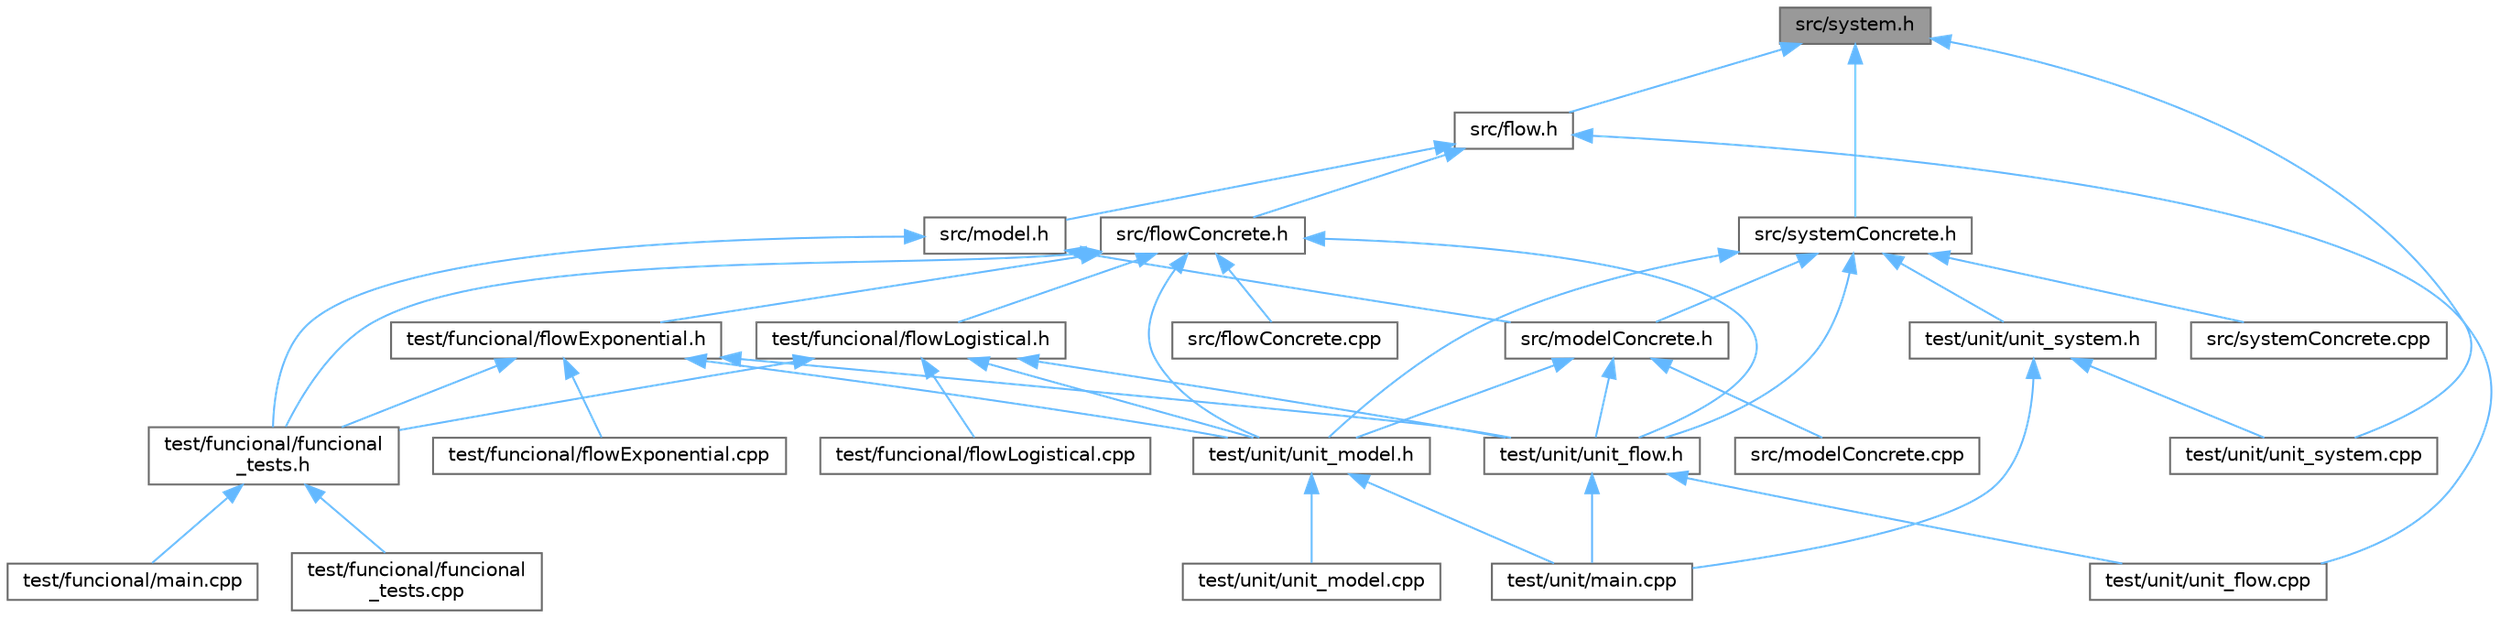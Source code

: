 digraph "src/system.h"
{
 // LATEX_PDF_SIZE
  bgcolor="transparent";
  edge [fontname=Helvetica,fontsize=10,labelfontname=Helvetica,labelfontsize=10];
  node [fontname=Helvetica,fontsize=10,shape=box,height=0.2,width=0.4];
  Node1 [label="src/system.h",height=0.2,width=0.4,color="gray40", fillcolor="grey60", style="filled", fontcolor="black",tooltip="Contains the public methods of the system class."];
  Node1 -> Node2 [dir="back",color="steelblue1",style="solid"];
  Node2 [label="src/flow.h",height=0.2,width=0.4,color="grey40", fillcolor="white", style="filled",URL="$flow_8h.html",tooltip="Contains the public methods of the flow class."];
  Node2 -> Node3 [dir="back",color="steelblue1",style="solid"];
  Node3 [label="src/flowConcrete.h",height=0.2,width=0.4,color="grey40", fillcolor="white", style="filled",URL="$flow_concrete_8h.html",tooltip="Contains the proper implementation of the flow class."];
  Node3 -> Node4 [dir="back",color="steelblue1",style="solid"];
  Node4 [label="src/flowConcrete.cpp",height=0.2,width=0.4,color="grey40", fillcolor="white", style="filled",URL="$flow_concrete_8cpp.html",tooltip=" "];
  Node3 -> Node5 [dir="back",color="steelblue1",style="solid"];
  Node5 [label="test/funcional/flowExponential.h",height=0.2,width=0.4,color="grey40", fillcolor="white", style="filled",URL="$flow_exponential_8h.html",tooltip="Contains the code necessary to run the functional exponential tests."];
  Node5 -> Node6 [dir="back",color="steelblue1",style="solid"];
  Node6 [label="test/funcional/flowExponential.cpp",height=0.2,width=0.4,color="grey40", fillcolor="white", style="filled",URL="$flow_exponential_8cpp.html",tooltip=" "];
  Node5 -> Node7 [dir="back",color="steelblue1",style="solid"];
  Node7 [label="test/funcional/funcional\l_tests.h",height=0.2,width=0.4,color="grey40", fillcolor="white", style="filled",URL="$funcional__tests_8h.html",tooltip="Runs the functional tests."];
  Node7 -> Node8 [dir="back",color="steelblue1",style="solid"];
  Node8 [label="test/funcional/funcional\l_tests.cpp",height=0.2,width=0.4,color="grey40", fillcolor="white", style="filled",URL="$funcional__tests_8cpp.html",tooltip=" "];
  Node7 -> Node9 [dir="back",color="steelblue1",style="solid"];
  Node9 [label="test/funcional/main.cpp",height=0.2,width=0.4,color="grey40", fillcolor="white", style="filled",URL="$funcional_2main_8cpp.html",tooltip=" "];
  Node5 -> Node10 [dir="back",color="steelblue1",style="solid"];
  Node10 [label="test/unit/unit_flow.h",height=0.2,width=0.4,color="grey40", fillcolor="white", style="filled",URL="$unit__flow_8h.html",tooltip=" "];
  Node10 -> Node11 [dir="back",color="steelblue1",style="solid"];
  Node11 [label="test/unit/main.cpp",height=0.2,width=0.4,color="grey40", fillcolor="white", style="filled",URL="$unit_2main_8cpp.html",tooltip=" "];
  Node10 -> Node12 [dir="back",color="steelblue1",style="solid"];
  Node12 [label="test/unit/unit_flow.cpp",height=0.2,width=0.4,color="grey40", fillcolor="white", style="filled",URL="$unit__flow_8cpp.html",tooltip=" "];
  Node5 -> Node13 [dir="back",color="steelblue1",style="solid"];
  Node13 [label="test/unit/unit_model.h",height=0.2,width=0.4,color="grey40", fillcolor="white", style="filled",URL="$unit__model_8h.html",tooltip=" "];
  Node13 -> Node11 [dir="back",color="steelblue1",style="solid"];
  Node13 -> Node14 [dir="back",color="steelblue1",style="solid"];
  Node14 [label="test/unit/unit_model.cpp",height=0.2,width=0.4,color="grey40", fillcolor="white", style="filled",URL="$unit__model_8cpp.html",tooltip=" "];
  Node3 -> Node15 [dir="back",color="steelblue1",style="solid"];
  Node15 [label="test/funcional/flowLogistical.h",height=0.2,width=0.4,color="grey40", fillcolor="white", style="filled",URL="$flow_logistical_8h.html",tooltip=" "];
  Node15 -> Node16 [dir="back",color="steelblue1",style="solid"];
  Node16 [label="test/funcional/flowLogistical.cpp",height=0.2,width=0.4,color="grey40", fillcolor="white", style="filled",URL="$flow_logistical_8cpp.html",tooltip=" "];
  Node15 -> Node7 [dir="back",color="steelblue1",style="solid"];
  Node15 -> Node10 [dir="back",color="steelblue1",style="solid"];
  Node15 -> Node13 [dir="back",color="steelblue1",style="solid"];
  Node3 -> Node7 [dir="back",color="steelblue1",style="solid"];
  Node3 -> Node10 [dir="back",color="steelblue1",style="solid"];
  Node3 -> Node13 [dir="back",color="steelblue1",style="solid"];
  Node2 -> Node17 [dir="back",color="steelblue1",style="solid"];
  Node17 [label="src/model.h",height=0.2,width=0.4,color="grey40", fillcolor="white", style="filled",URL="$model_8h.html",tooltip="Contains the public methods of the model (simulation) class."];
  Node17 -> Node18 [dir="back",color="steelblue1",style="solid"];
  Node18 [label="src/modelConcrete.h",height=0.2,width=0.4,color="grey40", fillcolor="white", style="filled",URL="$model_concrete_8h.html",tooltip="Contains the implementation per se of the simulation model."];
  Node18 -> Node19 [dir="back",color="steelblue1",style="solid"];
  Node19 [label="src/modelConcrete.cpp",height=0.2,width=0.4,color="grey40", fillcolor="white", style="filled",URL="$model_concrete_8cpp.html",tooltip=" "];
  Node18 -> Node10 [dir="back",color="steelblue1",style="solid"];
  Node18 -> Node13 [dir="back",color="steelblue1",style="solid"];
  Node17 -> Node7 [dir="back",color="steelblue1",style="solid"];
  Node2 -> Node12 [dir="back",color="steelblue1",style="solid"];
  Node1 -> Node20 [dir="back",color="steelblue1",style="solid"];
  Node20 [label="src/systemConcrete.h",height=0.2,width=0.4,color="grey40", fillcolor="white", style="filled",URL="$system_concrete_8h.html",tooltip="Describes the system class."];
  Node20 -> Node18 [dir="back",color="steelblue1",style="solid"];
  Node20 -> Node21 [dir="back",color="steelblue1",style="solid"];
  Node21 [label="src/systemConcrete.cpp",height=0.2,width=0.4,color="grey40", fillcolor="white", style="filled",URL="$system_concrete_8cpp.html",tooltip=" "];
  Node20 -> Node10 [dir="back",color="steelblue1",style="solid"];
  Node20 -> Node13 [dir="back",color="steelblue1",style="solid"];
  Node20 -> Node22 [dir="back",color="steelblue1",style="solid"];
  Node22 [label="test/unit/unit_system.h",height=0.2,width=0.4,color="grey40", fillcolor="white", style="filled",URL="$unit__system_8h.html",tooltip=" "];
  Node22 -> Node11 [dir="back",color="steelblue1",style="solid"];
  Node22 -> Node23 [dir="back",color="steelblue1",style="solid"];
  Node23 [label="test/unit/unit_system.cpp",height=0.2,width=0.4,color="grey40", fillcolor="white", style="filled",URL="$unit__system_8cpp.html",tooltip=" "];
  Node1 -> Node23 [dir="back",color="steelblue1",style="solid"];
}
